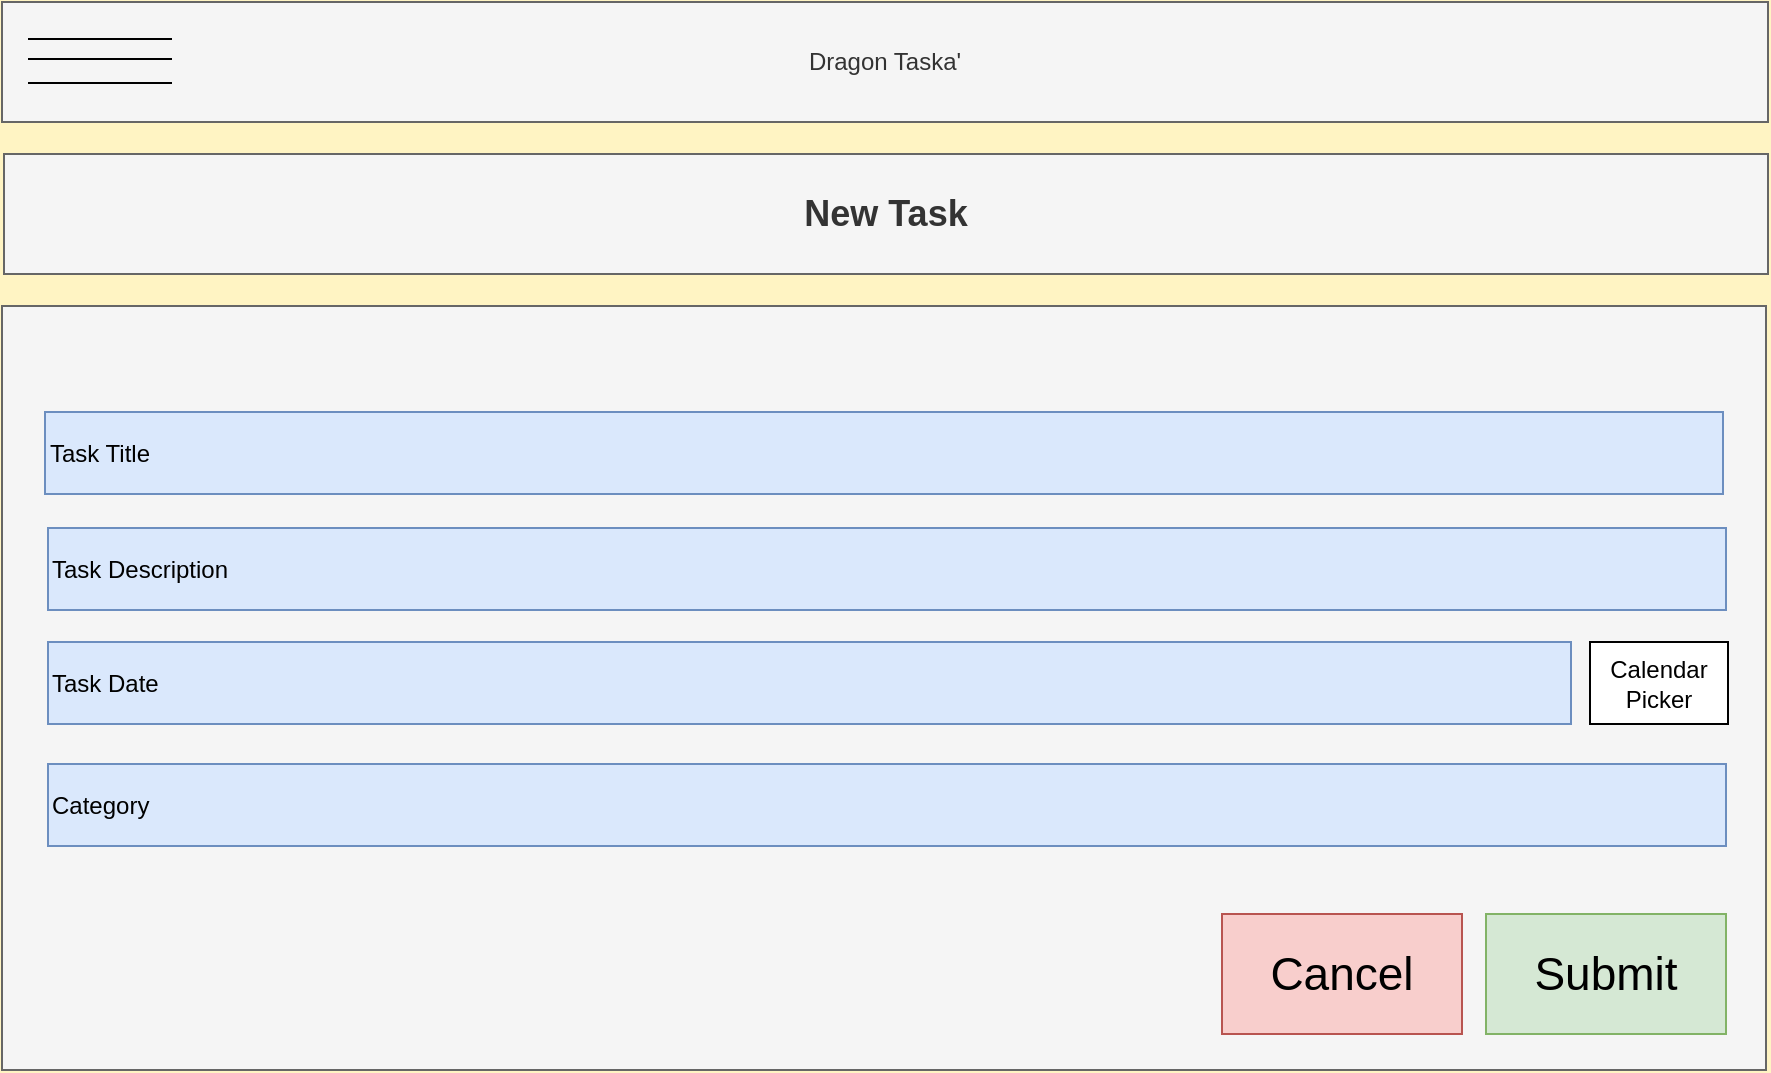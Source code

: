 <mxfile version="21.2.8">
  <diagram name="Page-1" id="TKSFi8WrjOVRzI-ViUHX">
    <mxGraphModel dx="1687" dy="904" grid="0" gridSize="10" guides="1" tooltips="1" connect="1" arrows="1" fold="1" page="1" pageScale="1" pageWidth="900" pageHeight="1600" background="#FFF4C3" math="0" shadow="0">
      <root>
        <mxCell id="0" />
        <mxCell id="1" parent="0" />
        <mxCell id="ZbwSbqGi6mQ39VCojpHq-1" value="Dragon Taska&#39;" style="rounded=0;whiteSpace=wrap;html=1;fillColor=#f5f5f5;strokeColor=#666666;fontColor=#333333;" vertex="1" parent="1">
          <mxGeometry x="8" y="9" width="883" height="60" as="geometry" />
        </mxCell>
        <mxCell id="ZbwSbqGi6mQ39VCojpHq-2" value="" style="endArrow=none;html=1;rounded=0;" edge="1" parent="1">
          <mxGeometry width="50" height="50" relative="1" as="geometry">
            <mxPoint x="21" y="27.5" as="sourcePoint" />
            <mxPoint x="93" y="27.5" as="targetPoint" />
          </mxGeometry>
        </mxCell>
        <mxCell id="ZbwSbqGi6mQ39VCojpHq-3" value="" style="endArrow=none;html=1;rounded=0;" edge="1" parent="1">
          <mxGeometry width="50" height="50" relative="1" as="geometry">
            <mxPoint x="21" y="37.5" as="sourcePoint" />
            <mxPoint x="93" y="37.5" as="targetPoint" />
          </mxGeometry>
        </mxCell>
        <mxCell id="ZbwSbqGi6mQ39VCojpHq-4" value="" style="endArrow=none;html=1;rounded=0;" edge="1" parent="1">
          <mxGeometry width="50" height="50" relative="1" as="geometry">
            <mxPoint x="21" y="49.5" as="sourcePoint" />
            <mxPoint x="93" y="49.5" as="targetPoint" />
          </mxGeometry>
        </mxCell>
        <mxCell id="ZbwSbqGi6mQ39VCojpHq-50" value="" style="rounded=0;whiteSpace=wrap;html=1;fillColor=#f5f5f5;fontColor=#333333;strokeColor=#666666;" vertex="1" parent="1">
          <mxGeometry x="8" y="161" width="882" height="382" as="geometry" />
        </mxCell>
        <mxCell id="ZbwSbqGi6mQ39VCojpHq-51" value="Task Title" style="rounded=0;whiteSpace=wrap;html=1;align=left;fillColor=#dae8fc;strokeColor=#6c8ebf;" vertex="1" parent="1">
          <mxGeometry x="29.5" y="214" width="839" height="41" as="geometry" />
        </mxCell>
        <mxCell id="ZbwSbqGi6mQ39VCojpHq-52" value="Task Description" style="rounded=0;whiteSpace=wrap;html=1;align=left;fillColor=#dae8fc;strokeColor=#6c8ebf;" vertex="1" parent="1">
          <mxGeometry x="31" y="272" width="839" height="41" as="geometry" />
        </mxCell>
        <mxCell id="ZbwSbqGi6mQ39VCojpHq-53" value="Task Date" style="rounded=0;whiteSpace=wrap;html=1;align=left;fillColor=#dae8fc;strokeColor=#6c8ebf;" vertex="1" parent="1">
          <mxGeometry x="31" y="329" width="761.5" height="41" as="geometry" />
        </mxCell>
        <mxCell id="ZbwSbqGi6mQ39VCojpHq-54" value="Category" style="rounded=0;whiteSpace=wrap;html=1;align=left;fillColor=#dae8fc;strokeColor=#6c8ebf;" vertex="1" parent="1">
          <mxGeometry x="31" y="390" width="839" height="41" as="geometry" />
        </mxCell>
        <mxCell id="ZbwSbqGi6mQ39VCojpHq-55" value="Calendar Picker" style="rounded=0;whiteSpace=wrap;html=1;" vertex="1" parent="1">
          <mxGeometry x="802" y="329" width="69" height="41" as="geometry" />
        </mxCell>
        <mxCell id="ZbwSbqGi6mQ39VCojpHq-56" value="&lt;font style=&quot;font-size: 23px;&quot;&gt;Submit&lt;/font&gt;" style="rounded=0;whiteSpace=wrap;html=1;fillColor=#d5e8d4;strokeColor=#82b366;" vertex="1" parent="1">
          <mxGeometry x="750" y="465" width="120" height="60" as="geometry" />
        </mxCell>
        <mxCell id="ZbwSbqGi6mQ39VCojpHq-57" value="&lt;h2&gt;New Task&lt;/h2&gt;" style="rounded=0;whiteSpace=wrap;html=1;fillColor=#f5f5f5;fontColor=#333333;strokeColor=#666666;" vertex="1" parent="1">
          <mxGeometry x="9" y="85" width="882" height="60" as="geometry" />
        </mxCell>
        <mxCell id="ZbwSbqGi6mQ39VCojpHq-58" value="&lt;font style=&quot;font-size: 23px;&quot;&gt;Cancel&lt;/font&gt;" style="rounded=0;whiteSpace=wrap;html=1;fillColor=#f8cecc;strokeColor=#b85450;" vertex="1" parent="1">
          <mxGeometry x="618" y="465" width="120" height="60" as="geometry" />
        </mxCell>
      </root>
    </mxGraphModel>
  </diagram>
</mxfile>
